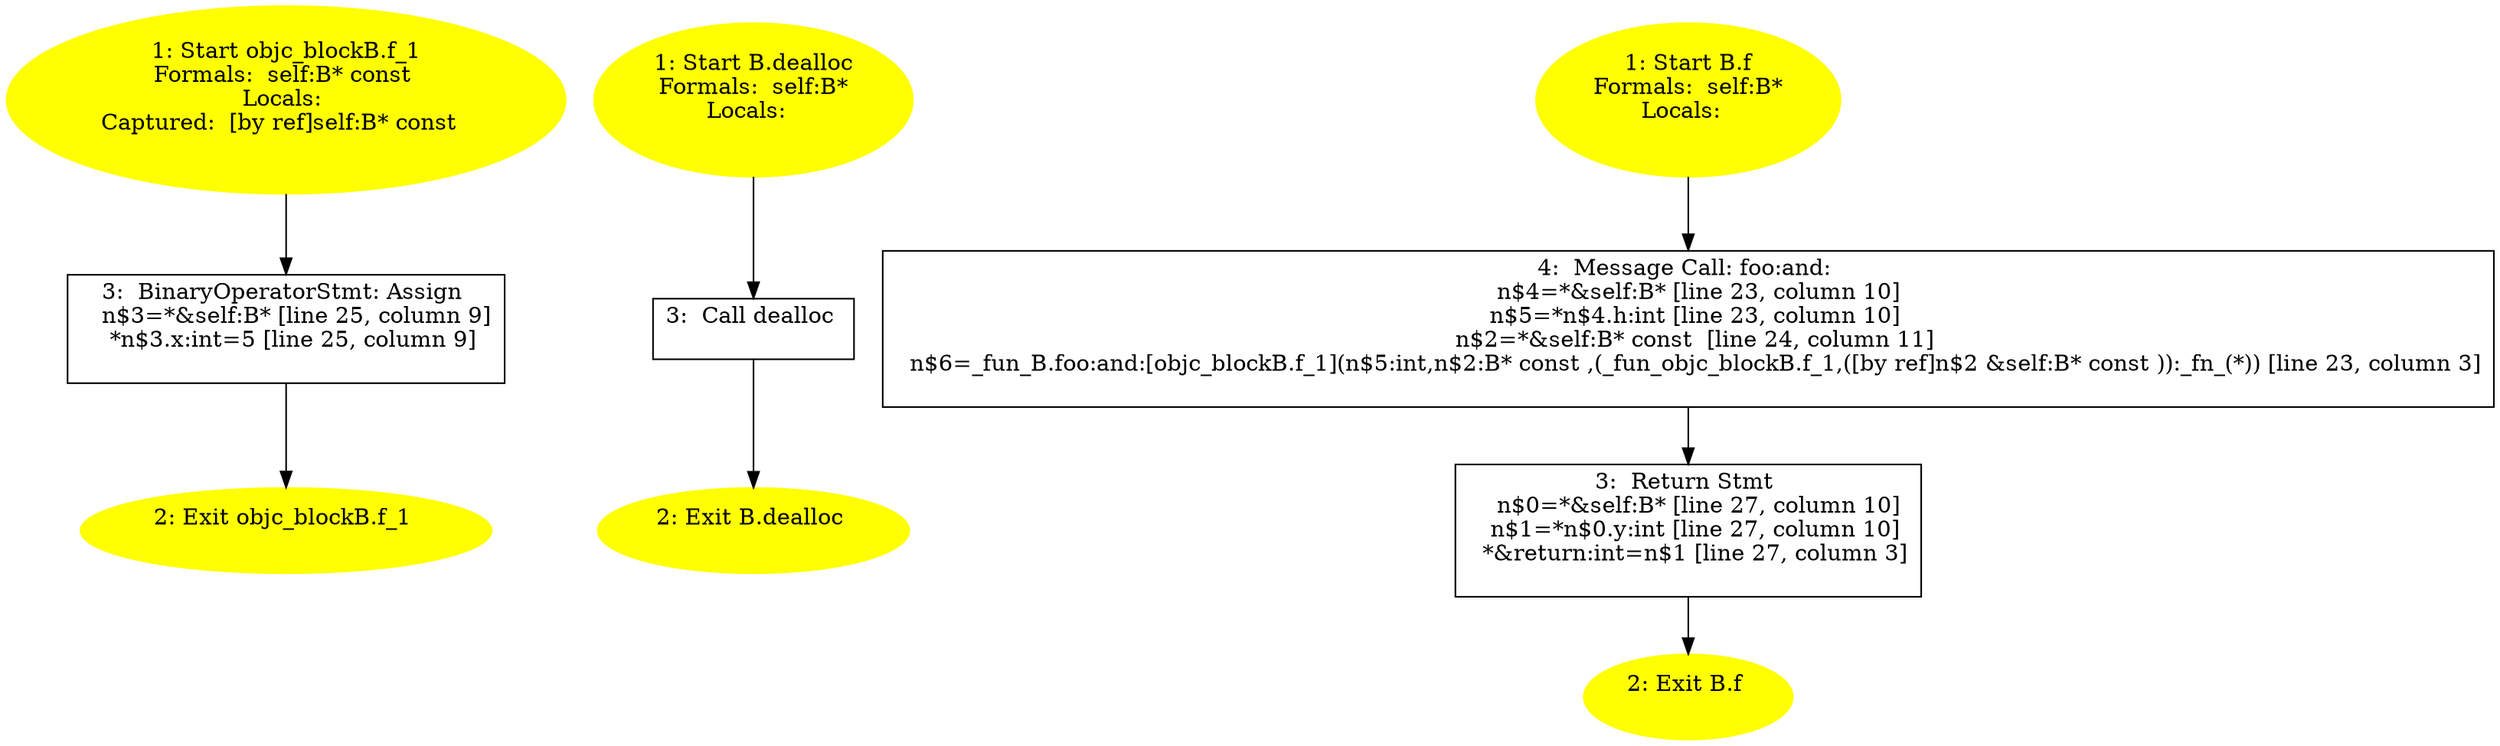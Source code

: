 /* @generated */
digraph cfg {
"objc_blockB.f_1(class B).c1c611f4be5cea3fe56d67e34da1fffd_1" [label="1: Start objc_blockB.f_1\nFormals:  self:B* const \nLocals: \nCaptured:  [by ref]self:B* const  \n  " color=yellow style=filled]
	

	 "objc_blockB.f_1(class B).c1c611f4be5cea3fe56d67e34da1fffd_1" -> "objc_blockB.f_1(class B).c1c611f4be5cea3fe56d67e34da1fffd_3" ;
"objc_blockB.f_1(class B).c1c611f4be5cea3fe56d67e34da1fffd_2" [label="2: Exit objc_blockB.f_1 \n  " color=yellow style=filled]
	

"objc_blockB.f_1(class B).c1c611f4be5cea3fe56d67e34da1fffd_3" [label="3:  BinaryOperatorStmt: Assign \n   n$3=*&self:B* [line 25, column 9]\n  *n$3.x:int=5 [line 25, column 9]\n " shape="box"]
	

	 "objc_blockB.f_1(class B).c1c611f4be5cea3fe56d67e34da1fffd_3" -> "objc_blockB.f_1(class B).c1c611f4be5cea3fe56d67e34da1fffd_2" ;
"dealloc#B#instance.8757740e0d47129962d40fbccbdf4d3f_1" [label="1: Start B.dealloc\nFormals:  self:B*\nLocals:  \n  " color=yellow style=filled]
	

	 "dealloc#B#instance.8757740e0d47129962d40fbccbdf4d3f_1" -> "dealloc#B#instance.8757740e0d47129962d40fbccbdf4d3f_3" ;
"dealloc#B#instance.8757740e0d47129962d40fbccbdf4d3f_2" [label="2: Exit B.dealloc \n  " color=yellow style=filled]
	

"dealloc#B#instance.8757740e0d47129962d40fbccbdf4d3f_3" [label="3:  Call dealloc \n  " shape="box"]
	

	 "dealloc#B#instance.8757740e0d47129962d40fbccbdf4d3f_3" -> "dealloc#B#instance.8757740e0d47129962d40fbccbdf4d3f_2" ;
"f#B#instance.f1371ff5e7f410d3df6a2e71ff0a814e_1" [label="1: Start B.f\nFormals:  self:B*\nLocals:  \n  " color=yellow style=filled]
	

	 "f#B#instance.f1371ff5e7f410d3df6a2e71ff0a814e_1" -> "f#B#instance.f1371ff5e7f410d3df6a2e71ff0a814e_4" ;
"f#B#instance.f1371ff5e7f410d3df6a2e71ff0a814e_2" [label="2: Exit B.f \n  " color=yellow style=filled]
	

"f#B#instance.f1371ff5e7f410d3df6a2e71ff0a814e_3" [label="3:  Return Stmt \n   n$0=*&self:B* [line 27, column 10]\n  n$1=*n$0.y:int [line 27, column 10]\n  *&return:int=n$1 [line 27, column 3]\n " shape="box"]
	

	 "f#B#instance.f1371ff5e7f410d3df6a2e71ff0a814e_3" -> "f#B#instance.f1371ff5e7f410d3df6a2e71ff0a814e_2" ;
"f#B#instance.f1371ff5e7f410d3df6a2e71ff0a814e_4" [label="4:  Message Call: foo:and: \n   n$4=*&self:B* [line 23, column 10]\n  n$5=*n$4.h:int [line 23, column 10]\n  n$2=*&self:B* const  [line 24, column 11]\n  n$6=_fun_B.foo:and:[objc_blockB.f_1](n$5:int,n$2:B* const ,(_fun_objc_blockB.f_1,([by ref]n$2 &self:B* const )):_fn_(*)) [line 23, column 3]\n " shape="box"]
	

	 "f#B#instance.f1371ff5e7f410d3df6a2e71ff0a814e_4" -> "f#B#instance.f1371ff5e7f410d3df6a2e71ff0a814e_3" ;
}
